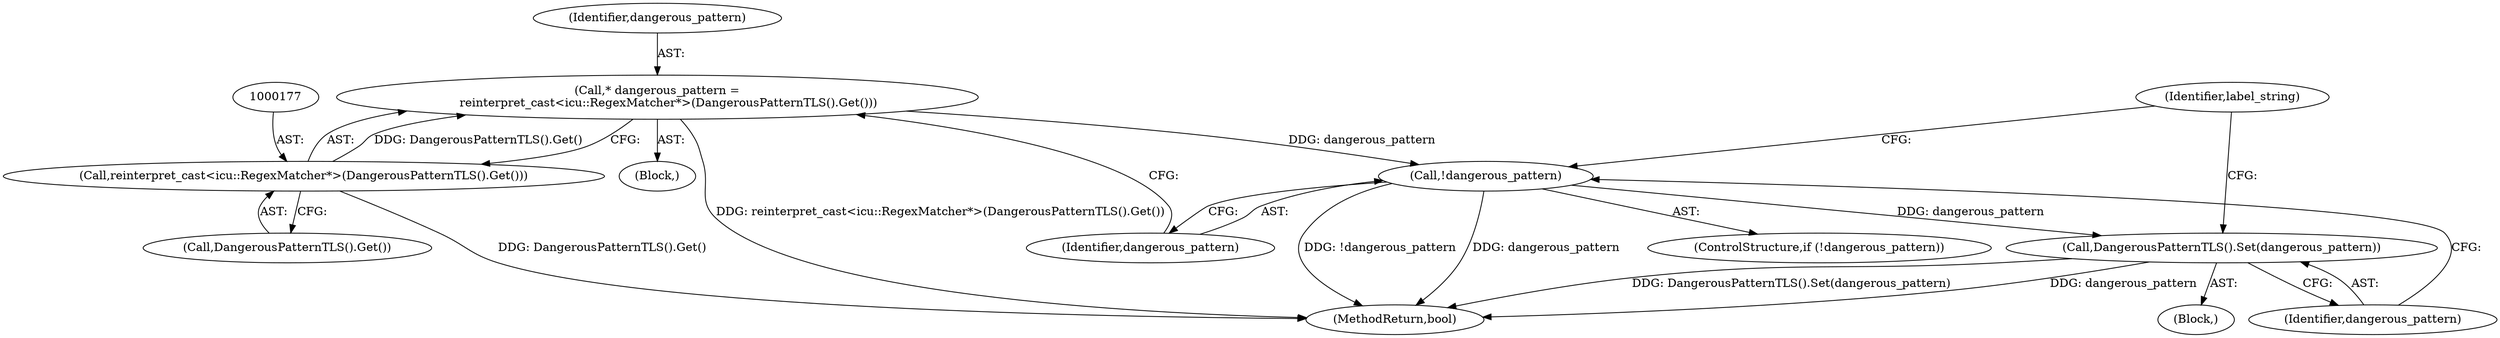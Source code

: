 digraph "0_Chrome_cc0bbcbe7c986094da8e58c37a21fdd179b686b0_0@pointer" {
"1000174" [label="(Call,* dangerous_pattern =\n      reinterpret_cast<icu::RegexMatcher*>(DangerousPatternTLS().Get()))"];
"1000176" [label="(Call,reinterpret_cast<icu::RegexMatcher*>(DangerousPatternTLS().Get()))"];
"1000180" [label="(Call,!dangerous_pattern)"];
"1000183" [label="(Call,DangerousPatternTLS().Set(dangerous_pattern))"];
"1000176" [label="(Call,reinterpret_cast<icu::RegexMatcher*>(DangerousPatternTLS().Get()))"];
"1000174" [label="(Call,* dangerous_pattern =\n      reinterpret_cast<icu::RegexMatcher*>(DangerousPatternTLS().Get()))"];
"1000180" [label="(Call,!dangerous_pattern)"];
"1000179" [label="(ControlStructure,if (!dangerous_pattern))"];
"1000183" [label="(Call,DangerousPatternTLS().Set(dangerous_pattern))"];
"1000103" [label="(Block,)"];
"1000184" [label="(Identifier,dangerous_pattern)"];
"1000175" [label="(Identifier,dangerous_pattern)"];
"1000190" [label="(MethodReturn,bool)"];
"1000178" [label="(Call,DangerousPatternTLS().Get())"];
"1000182" [label="(Block,)"];
"1000181" [label="(Identifier,dangerous_pattern)"];
"1000186" [label="(Identifier,label_string)"];
"1000174" -> "1000103"  [label="AST: "];
"1000174" -> "1000176"  [label="CFG: "];
"1000175" -> "1000174"  [label="AST: "];
"1000176" -> "1000174"  [label="AST: "];
"1000181" -> "1000174"  [label="CFG: "];
"1000174" -> "1000190"  [label="DDG: reinterpret_cast<icu::RegexMatcher*>(DangerousPatternTLS().Get())"];
"1000176" -> "1000174"  [label="DDG: DangerousPatternTLS().Get()"];
"1000174" -> "1000180"  [label="DDG: dangerous_pattern"];
"1000176" -> "1000178"  [label="CFG: "];
"1000177" -> "1000176"  [label="AST: "];
"1000178" -> "1000176"  [label="AST: "];
"1000176" -> "1000190"  [label="DDG: DangerousPatternTLS().Get()"];
"1000180" -> "1000179"  [label="AST: "];
"1000180" -> "1000181"  [label="CFG: "];
"1000181" -> "1000180"  [label="AST: "];
"1000184" -> "1000180"  [label="CFG: "];
"1000186" -> "1000180"  [label="CFG: "];
"1000180" -> "1000190"  [label="DDG: dangerous_pattern"];
"1000180" -> "1000190"  [label="DDG: !dangerous_pattern"];
"1000180" -> "1000183"  [label="DDG: dangerous_pattern"];
"1000183" -> "1000182"  [label="AST: "];
"1000183" -> "1000184"  [label="CFG: "];
"1000184" -> "1000183"  [label="AST: "];
"1000186" -> "1000183"  [label="CFG: "];
"1000183" -> "1000190"  [label="DDG: dangerous_pattern"];
"1000183" -> "1000190"  [label="DDG: DangerousPatternTLS().Set(dangerous_pattern)"];
}
